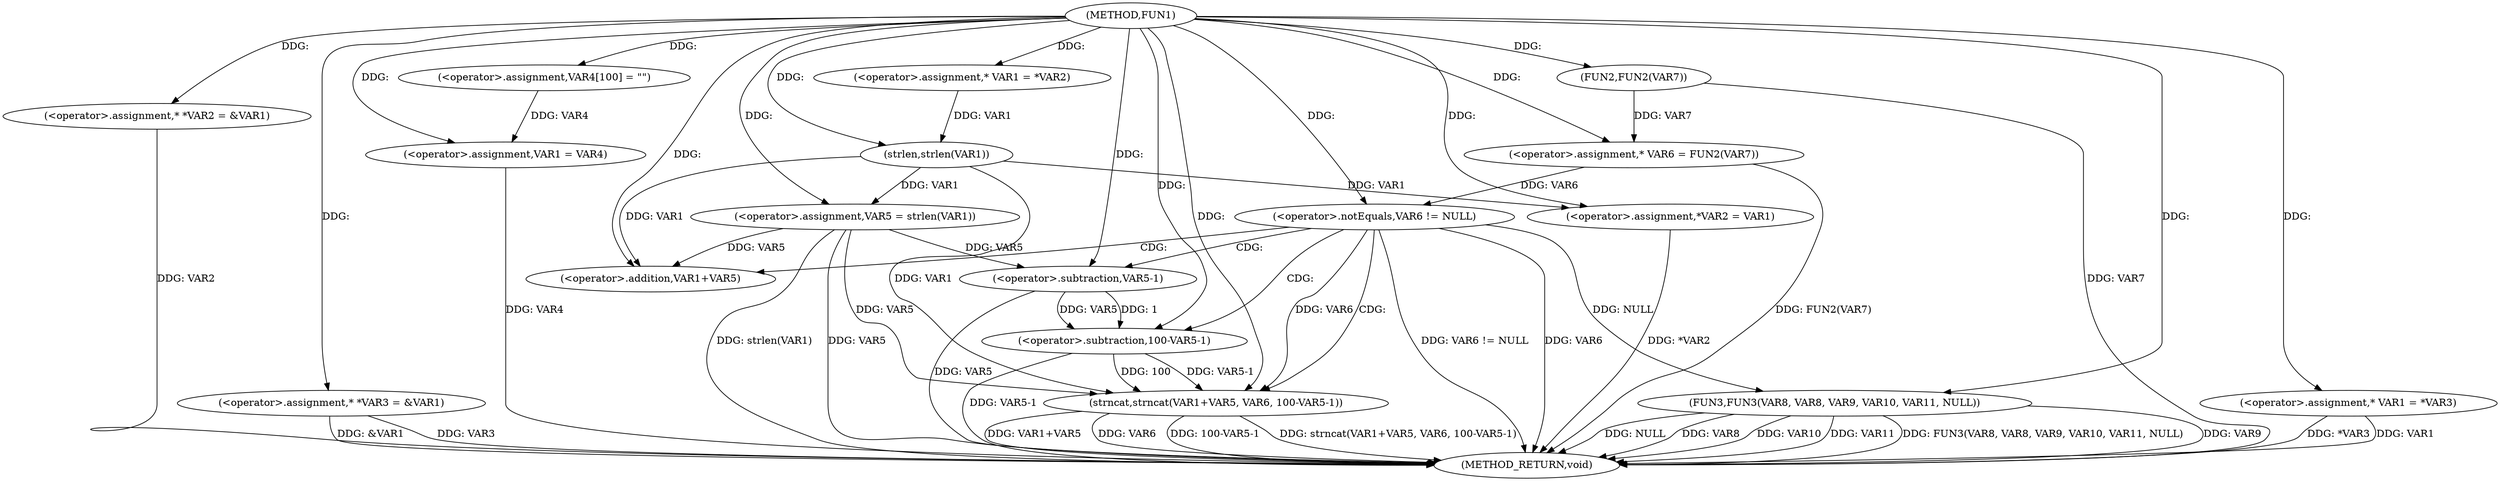 digraph FUN1 {  
"1000100" [label = "(METHOD,FUN1)" ]
"1000169" [label = "(METHOD_RETURN,void)" ]
"1000104" [label = "(<operator>.assignment,* *VAR2 = &VAR1)" ]
"1000109" [label = "(<operator>.assignment,* *VAR3 = &VAR1)" ]
"1000114" [label = "(<operator>.assignment,VAR4[100] = \"\")" ]
"1000117" [label = "(<operator>.assignment,VAR1 = VAR4)" ]
"1000122" [label = "(<operator>.assignment,* VAR1 = *VAR2)" ]
"1000128" [label = "(<operator>.assignment,VAR5 = strlen(VAR1))" ]
"1000130" [label = "(strlen,strlen(VAR1))" ]
"1000133" [label = "(<operator>.assignment,* VAR6 = FUN2(VAR7))" ]
"1000135" [label = "(FUN2,FUN2(VAR7))" ]
"1000138" [label = "(<operator>.notEquals,VAR6 != NULL)" ]
"1000142" [label = "(strncat,strncat(VAR1+VAR5, VAR6, 100-VAR5-1))" ]
"1000143" [label = "(<operator>.addition,VAR1+VAR5)" ]
"1000147" [label = "(<operator>.subtraction,100-VAR5-1)" ]
"1000149" [label = "(<operator>.subtraction,VAR5-1)" ]
"1000152" [label = "(<operator>.assignment,*VAR2 = VAR1)" ]
"1000158" [label = "(<operator>.assignment,* VAR1 = *VAR3)" ]
"1000162" [label = "(FUN3,FUN3(VAR8, VAR8, VAR9, VAR10, VAR11, NULL))" ]
  "1000142" -> "1000169"  [ label = "DDG: strncat(VAR1+VAR5, VAR6, 100-VAR5-1)"] 
  "1000104" -> "1000169"  [ label = "DDG: VAR2"] 
  "1000138" -> "1000169"  [ label = "DDG: VAR6"] 
  "1000147" -> "1000169"  [ label = "DDG: VAR5-1"] 
  "1000152" -> "1000169"  [ label = "DDG: *VAR2"] 
  "1000149" -> "1000169"  [ label = "DDG: VAR5"] 
  "1000117" -> "1000169"  [ label = "DDG: VAR4"] 
  "1000162" -> "1000169"  [ label = "DDG: VAR9"] 
  "1000158" -> "1000169"  [ label = "DDG: VAR1"] 
  "1000162" -> "1000169"  [ label = "DDG: NULL"] 
  "1000128" -> "1000169"  [ label = "DDG: strlen(VAR1)"] 
  "1000162" -> "1000169"  [ label = "DDG: VAR8"] 
  "1000158" -> "1000169"  [ label = "DDG: *VAR3"] 
  "1000162" -> "1000169"  [ label = "DDG: VAR10"] 
  "1000128" -> "1000169"  [ label = "DDG: VAR5"] 
  "1000162" -> "1000169"  [ label = "DDG: VAR11"] 
  "1000133" -> "1000169"  [ label = "DDG: FUN2(VAR7)"] 
  "1000109" -> "1000169"  [ label = "DDG: VAR3"] 
  "1000142" -> "1000169"  [ label = "DDG: VAR1+VAR5"] 
  "1000135" -> "1000169"  [ label = "DDG: VAR7"] 
  "1000138" -> "1000169"  [ label = "DDG: VAR6 != NULL"] 
  "1000162" -> "1000169"  [ label = "DDG: FUN3(VAR8, VAR8, VAR9, VAR10, VAR11, NULL)"] 
  "1000142" -> "1000169"  [ label = "DDG: VAR6"] 
  "1000142" -> "1000169"  [ label = "DDG: 100-VAR5-1"] 
  "1000109" -> "1000169"  [ label = "DDG: &VAR1"] 
  "1000100" -> "1000104"  [ label = "DDG: "] 
  "1000100" -> "1000109"  [ label = "DDG: "] 
  "1000100" -> "1000114"  [ label = "DDG: "] 
  "1000114" -> "1000117"  [ label = "DDG: VAR4"] 
  "1000100" -> "1000117"  [ label = "DDG: "] 
  "1000100" -> "1000122"  [ label = "DDG: "] 
  "1000130" -> "1000128"  [ label = "DDG: VAR1"] 
  "1000100" -> "1000128"  [ label = "DDG: "] 
  "1000122" -> "1000130"  [ label = "DDG: VAR1"] 
  "1000100" -> "1000130"  [ label = "DDG: "] 
  "1000135" -> "1000133"  [ label = "DDG: VAR7"] 
  "1000100" -> "1000133"  [ label = "DDG: "] 
  "1000100" -> "1000135"  [ label = "DDG: "] 
  "1000133" -> "1000138"  [ label = "DDG: VAR6"] 
  "1000100" -> "1000138"  [ label = "DDG: "] 
  "1000130" -> "1000142"  [ label = "DDG: VAR1"] 
  "1000100" -> "1000142"  [ label = "DDG: "] 
  "1000128" -> "1000142"  [ label = "DDG: VAR5"] 
  "1000130" -> "1000143"  [ label = "DDG: VAR1"] 
  "1000100" -> "1000143"  [ label = "DDG: "] 
  "1000128" -> "1000143"  [ label = "DDG: VAR5"] 
  "1000138" -> "1000142"  [ label = "DDG: VAR6"] 
  "1000147" -> "1000142"  [ label = "DDG: 100"] 
  "1000147" -> "1000142"  [ label = "DDG: VAR5-1"] 
  "1000100" -> "1000147"  [ label = "DDG: "] 
  "1000149" -> "1000147"  [ label = "DDG: VAR5"] 
  "1000149" -> "1000147"  [ label = "DDG: 1"] 
  "1000100" -> "1000149"  [ label = "DDG: "] 
  "1000128" -> "1000149"  [ label = "DDG: VAR5"] 
  "1000130" -> "1000152"  [ label = "DDG: VAR1"] 
  "1000100" -> "1000152"  [ label = "DDG: "] 
  "1000100" -> "1000158"  [ label = "DDG: "] 
  "1000100" -> "1000162"  [ label = "DDG: "] 
  "1000138" -> "1000162"  [ label = "DDG: NULL"] 
  "1000138" -> "1000142"  [ label = "CDG: "] 
  "1000138" -> "1000147"  [ label = "CDG: "] 
  "1000138" -> "1000143"  [ label = "CDG: "] 
  "1000138" -> "1000149"  [ label = "CDG: "] 
}
